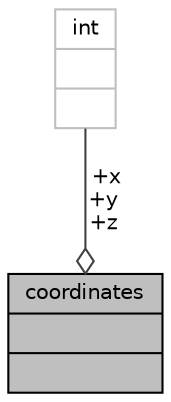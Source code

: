 digraph "coordinates"
{
  bgcolor="transparent";
  edge [fontname="Helvetica",fontsize="10",labelfontname="Helvetica",labelfontsize="10"];
  node [fontname="Helvetica",fontsize="10",shape=record];
  Node1 [label="{coordinates\n||}",height=0.2,width=0.4,color="black", fillcolor="grey75", style="filled", fontcolor="black"];
  Node2 -> Node1 [color="grey25",fontsize="10",style="solid",label=" +x\n+y\n+z" ,arrowhead="odiamond",fontname="Helvetica"];
  Node2 [label="{int\n||}",height=0.2,width=0.4,color="grey75"];
}

